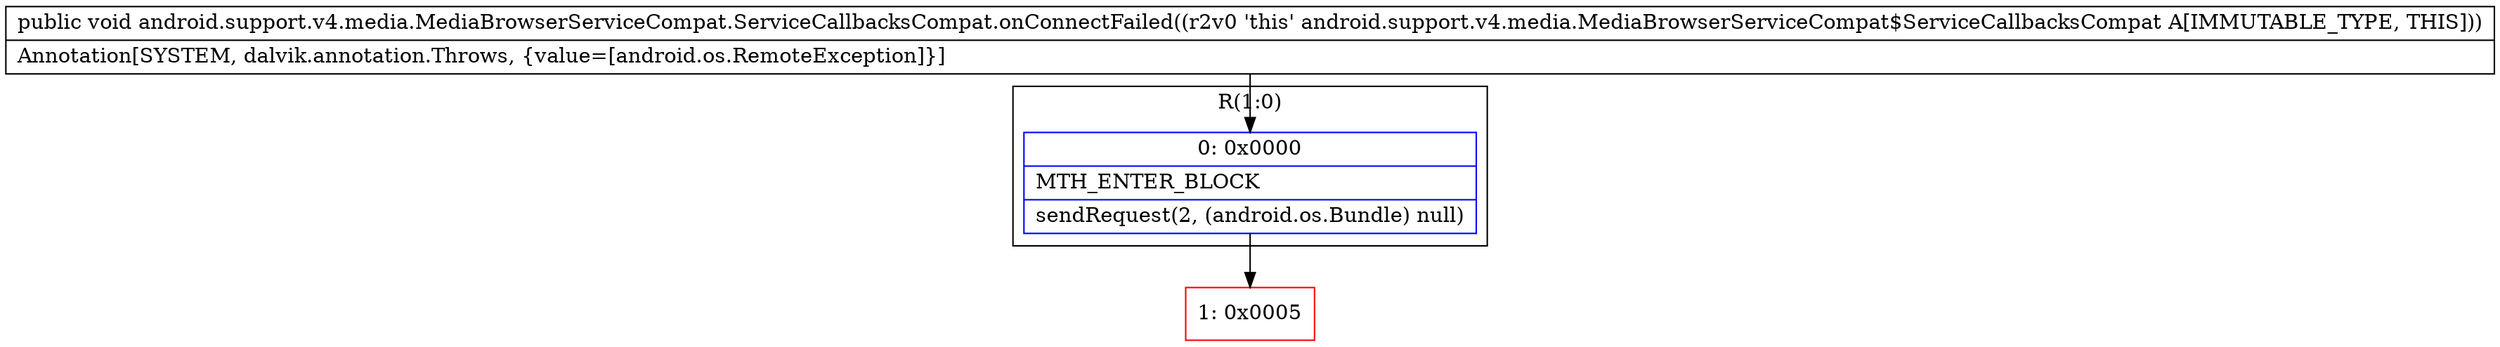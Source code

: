 digraph "CFG forandroid.support.v4.media.MediaBrowserServiceCompat.ServiceCallbacksCompat.onConnectFailed()V" {
subgraph cluster_Region_1530094004 {
label = "R(1:0)";
node [shape=record,color=blue];
Node_0 [shape=record,label="{0\:\ 0x0000|MTH_ENTER_BLOCK\l|sendRequest(2, (android.os.Bundle) null)\l}"];
}
Node_1 [shape=record,color=red,label="{1\:\ 0x0005}"];
MethodNode[shape=record,label="{public void android.support.v4.media.MediaBrowserServiceCompat.ServiceCallbacksCompat.onConnectFailed((r2v0 'this' android.support.v4.media.MediaBrowserServiceCompat$ServiceCallbacksCompat A[IMMUTABLE_TYPE, THIS]))  | Annotation[SYSTEM, dalvik.annotation.Throws, \{value=[android.os.RemoteException]\}]\l}"];
MethodNode -> Node_0;
Node_0 -> Node_1;
}

